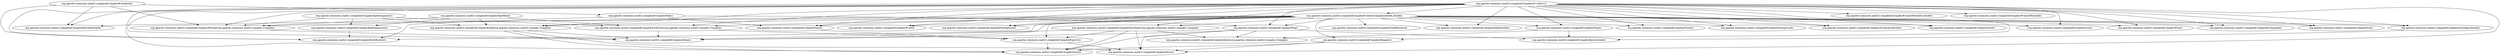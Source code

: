 digraph G {
  "org.apache.commons.math3.complex$Complex#log()" -> "org.apache.commons.math3.complex$Complex#asin()";
  "org.apache.commons.math3.complex$Complex#log()" -> "org.apache.commons.math3.complex$Complex#pow(double)";
  "org.apache.commons.math3.complex$Complex#log()" -> "org.apache.commons.math3.complex$Complex#pow(org.apache.commons.math3.complex.Complex)";
  "org.apache.commons.math3.complex$Complex#log()" -> "org.apache.commons.math3.complex$Complex#atan()";
  "org.apache.commons.math3.complex$Complex#log()" -> "org.apache.commons.math3.complex$Complex#acos()";
  "org.apache.commons.math3.complex$Complex#divide(org.apache.commons.math3.complex.Complex)" -> "org.apache.commons.math3.complex$Complex#atan()";
  "org.apache.commons.math3.complex$Complex#<clinit>()" -> "org.apache.commons.math3.complex$Complex#log()";
  "org.apache.commons.math3.complex$Complex#<clinit>()" -> "org.apache.commons.math3.complex$Complex#cosh()";
  "org.apache.commons.math3.complex$Complex#<clinit>()" -> "org.apache.commons.math3.complex$Complex#multiply(int)";
  "org.apache.commons.math3.complex$Complex#<clinit>()" -> "org.apache.commons.math3.complex$Complex#asin()";
  "org.apache.commons.math3.complex$Complex#<clinit>()" -> "org.apache.commons.math3.complex$Complex#exp()";
  "org.apache.commons.math3.complex$Complex#<clinit>()" -> "org.apache.commons.math3.complex$Complex#subtract(org.apache.commons.math3.complex.Complex)";
  "org.apache.commons.math3.complex$Complex#<clinit>()" -> "org.apache.commons.math3.complex$Complex#divide(org.apache.commons.math3.complex.Complex)";
  "org.apache.commons.math3.complex$Complex#<clinit>()" -> "org.apache.commons.math3.complex$Complex#negate()";
  "org.apache.commons.math3.complex$Complex#<clinit>()" -> "org.apache.commons.math3.complex$Complex#add(double)";
  "org.apache.commons.math3.complex$Complex#<clinit>()" -> "org.apache.commons.math3.complex$Complex#tanh()";
  "org.apache.commons.math3.complex$Complex#<clinit>()" -> "org.apache.commons.math3.complex$Complex#reciprocal()";
  "org.apache.commons.math3.complex$Complex#<clinit>()" -> "org.apache.commons.math3.complex$Complex#divide(double)";
  "org.apache.commons.math3.complex$Complex#<clinit>()" -> "org.apache.commons.math3.complex$Complex#subtract(double)";
  "org.apache.commons.math3.complex$Complex#<clinit>()" -> "org.apache.commons.math3.complex$Complex#sinh()";
  "org.apache.commons.math3.complex$Complex#<clinit>()" -> "org.apache.commons.math3.complex$Complex#cos()";
  "org.apache.commons.math3.complex$Complex#<clinit>()" -> "org.apache.commons.math3.complex$Complex#multiply(org.apache.commons.math3.complex.Complex)";
  "org.apache.commons.math3.complex$Complex#<clinit>()" -> "org.apache.commons.math3.complex$Complex#tan()";
  "org.apache.commons.math3.complex$Complex#<clinit>()" -> "org.apache.commons.math3.complex$Complex#multiply(double)";
  "org.apache.commons.math3.complex$Complex#<clinit>()" -> "org.apache.commons.math3.complex$Complex#sqrt()";
  "org.apache.commons.math3.complex$Complex#<clinit>()" -> "org.apache.commons.math3.complex$Complex#add(org.apache.commons.math3.complex.Complex)";
  "org.apache.commons.math3.complex$Complex#<clinit>()" -> "org.apache.commons.math3.complex$Complex#valueOf(double,double)";
  "org.apache.commons.math3.complex$Complex#<clinit>()" -> "org.apache.commons.math3.complex$Complex#atan()";
  "org.apache.commons.math3.complex$Complex#<clinit>()" -> "org.apache.commons.math3.complex$Complex#acos()";
  "org.apache.commons.math3.complex$Complex#<clinit>()" -> "org.apache.commons.math3.complex$Complex#valueOf(double)";
  "org.apache.commons.math3.complex$Complex#<clinit>()" -> "org.apache.commons.math3.complex$Complex#nthRoot(int)";
  "org.apache.commons.math3.complex$Complex#<clinit>()" -> "org.apache.commons.math3.complex$Complex#createComplex(double,double)";
  "org.apache.commons.math3.complex$Complex#<clinit>()" -> "org.apache.commons.math3.complex$Complex#conjugate()";
  "org.apache.commons.math3.complex$Complex#<clinit>()" -> "org.apache.commons.math3.complex$Complex#sin()";
  "org.apache.commons.math3.complex$Complex#add(org.apache.commons.math3.complex.Complex)" -> "org.apache.commons.math3.complex$Complex#atan()";
  "org.apache.commons.math3.complex$Complex#add(org.apache.commons.math3.complex.Complex)" -> "org.apache.commons.math3.complex$Complex#asin()";
  "org.apache.commons.math3.complex$Complex#add(org.apache.commons.math3.complex.Complex)" -> "org.apache.commons.math3.complex$Complex#acos()";
  "org.apache.commons.math3.complex$Complex#sqrt1z()" -> "org.apache.commons.math3.complex$Complex#acos()";
  "org.apache.commons.math3.complex$Complex#sqrt1z()" -> "org.apache.commons.math3.complex$Complex#asin()";
  "org.apache.commons.math3.complex$Complex#createComplex(double,double)" -> "org.apache.commons.math3.complex$Complex#sinh()";
  "org.apache.commons.math3.complex$Complex#createComplex(double,double)" -> "org.apache.commons.math3.complex$Complex#add(org.apache.commons.math3.complex.Complex)";
  "org.apache.commons.math3.complex$Complex#createComplex(double,double)" -> "org.apache.commons.math3.complex$Complex#cos()";
  "org.apache.commons.math3.complex$Complex#createComplex(double,double)" -> "org.apache.commons.math3.complex$Complex#subtract(org.apache.commons.math3.complex.Complex)";
  "org.apache.commons.math3.complex$Complex#createComplex(double,double)" -> "org.apache.commons.math3.complex$Complex#nthRoot(int)";
  "org.apache.commons.math3.complex$Complex#createComplex(double,double)" -> "org.apache.commons.math3.complex$Complex#conjugate()";
  "org.apache.commons.math3.complex$Complex#createComplex(double,double)" -> "org.apache.commons.math3.complex$Complex#exp()";
  "org.apache.commons.math3.complex$Complex#createComplex(double,double)" -> "org.apache.commons.math3.complex$Complex#multiply(double)";
  "org.apache.commons.math3.complex$Complex#createComplex(double,double)" -> "org.apache.commons.math3.complex$Complex#log()";
  "org.apache.commons.math3.complex$Complex#createComplex(double,double)" -> "org.apache.commons.math3.complex$Complex#cosh()";
  "org.apache.commons.math3.complex$Complex#createComplex(double,double)" -> "org.apache.commons.math3.complex$Complex#sin()";
  "org.apache.commons.math3.complex$Complex#createComplex(double,double)" -> "org.apache.commons.math3.complex$Complex#multiply(int)";
  "org.apache.commons.math3.complex$Complex#createComplex(double,double)" -> "org.apache.commons.math3.complex$Complex#readResolve()";
  "org.apache.commons.math3.complex$Complex#createComplex(double,double)" -> "org.apache.commons.math3.complex$Complex#sqrt()";
  "org.apache.commons.math3.complex$Complex#createComplex(double,double)" -> "org.apache.commons.math3.complex$Complex#tan()";
  "org.apache.commons.math3.complex$Complex#createComplex(double,double)" -> "org.apache.commons.math3.complex$Complex#divide(org.apache.commons.math3.complex.Complex)";
  "org.apache.commons.math3.complex$Complex#createComplex(double,double)" -> "org.apache.commons.math3.complex$Complex#reciprocal()";
  "org.apache.commons.math3.complex$Complex#createComplex(double,double)" -> "org.apache.commons.math3.complex$Complex#multiply(org.apache.commons.math3.complex.Complex)";
  "org.apache.commons.math3.complex$Complex#createComplex(double,double)" -> "org.apache.commons.math3.complex$Complex#subtract(double)";
  "org.apache.commons.math3.complex$Complex#createComplex(double,double)" -> "org.apache.commons.math3.complex$Complex#divide(double)";
  "org.apache.commons.math3.complex$Complex#createComplex(double,double)" -> "org.apache.commons.math3.complex$Complex#tanh()";
  "org.apache.commons.math3.complex$Complex#createComplex(double,double)" -> "org.apache.commons.math3.complex$Complex#atan()";
  "org.apache.commons.math3.complex$Complex#createComplex(double,double)" -> "org.apache.commons.math3.complex$Complex#add(double)";
  "org.apache.commons.math3.complex$Complex#createComplex(double,double)" -> "org.apache.commons.math3.complex$Complex#sqrt1z()";
  "org.apache.commons.math3.complex$Complex#createComplex(double,double)" -> "org.apache.commons.math3.complex$Complex#negate()";
  "org.apache.commons.math3.complex$Complex#getImaginary()" -> "org.apache.commons.math3.complex$Complex#getArgument()";
  "org.apache.commons.math3.complex$Complex#getImaginary()" -> "org.apache.commons.math3.complex$Complex#add(org.apache.commons.math3.complex.Complex)";
  "org.apache.commons.math3.complex$Complex#getImaginary()" -> "org.apache.commons.math3.complex$Complex#subtract(org.apache.commons.math3.complex.Complex)";
  "org.apache.commons.math3.complex$Complex#getImaginary()" -> "org.apache.commons.math3.complex$Complex#divide(org.apache.commons.math3.complex.Complex)";
  "org.apache.commons.math3.complex$Complex#getArgument()" -> "org.apache.commons.math3.complex$Complex#nthRoot(int)";
  "org.apache.commons.math3.complex$Complex#exp()" -> "org.apache.commons.math3.complex$Complex#pow(org.apache.commons.math3.complex.Complex)";
  "org.apache.commons.math3.complex$Complex#exp()" -> "org.apache.commons.math3.complex$Complex#pow(double)";
  "org.apache.commons.math3.complex$Complex#subtract(org.apache.commons.math3.complex.Complex)" -> "org.apache.commons.math3.complex$Complex#atan()";
  "org.apache.commons.math3.complex$Complex#subtract(org.apache.commons.math3.complex.Complex)" -> "org.apache.commons.math3.complex$Complex#sqrt1z()";
  "org.apache.commons.math3.complex$Complex#isInfinite()" -> "org.apache.commons.math3.complex$Complex#nthRoot(int)";
  "org.apache.commons.math3.complex$Complex#isInfinite()" -> "org.apache.commons.math3.complex$Complex#abs()";
  "org.apache.commons.math3.complex$Complex#isInfinite()" -> "org.apache.commons.math3.complex$Complex#divide(org.apache.commons.math3.complex.Complex)";
  "org.apache.commons.math3.complex$Complex#isInfinite()" -> "org.apache.commons.math3.complex$Complex#divide(double)";
  "org.apache.commons.math3.complex$Complex#multiply(org.apache.commons.math3.complex.Complex)" -> "org.apache.commons.math3.complex$Complex#acos()";
  "org.apache.commons.math3.complex$Complex#multiply(org.apache.commons.math3.complex.Complex)" -> "org.apache.commons.math3.complex$Complex#sqrt1z()";
  "org.apache.commons.math3.complex$Complex#multiply(org.apache.commons.math3.complex.Complex)" -> "org.apache.commons.math3.complex$Complex#asin()";
  "org.apache.commons.math3.complex$Complex#multiply(org.apache.commons.math3.complex.Complex)" -> "org.apache.commons.math3.complex$Complex#atan()";
  "org.apache.commons.math3.complex$Complex#multiply(org.apache.commons.math3.complex.Complex)" -> "org.apache.commons.math3.complex$Complex#pow(org.apache.commons.math3.complex.Complex)";
  "org.apache.commons.math3.complex$Complex#negate()" -> "org.apache.commons.math3.complex$Complex#acos()";
  "org.apache.commons.math3.complex$Complex#negate()" -> "org.apache.commons.math3.complex$Complex#asin()";
  "org.apache.commons.math3.complex$Complex#multiply(double)" -> "org.apache.commons.math3.complex$Complex#pow(double)";
  "org.apache.commons.math3.complex$Complex#abs()" -> "org.apache.commons.math3.complex$Complex#nthRoot(int)";
  "org.apache.commons.math3.complex$Complex#abs()" -> "org.apache.commons.math3.complex$Complex#log()";
  "org.apache.commons.math3.complex$Complex#abs()" -> "org.apache.commons.math3.complex$Complex#sqrt()";
  "org.apache.commons.math3.complex$Complex#getReal()" -> "org.apache.commons.math3.complex$Complex#subtract(org.apache.commons.math3.complex.Complex)";
  "org.apache.commons.math3.complex$Complex#getReal()" -> "org.apache.commons.math3.complex$Complex#divide(org.apache.commons.math3.complex.Complex)";
  "org.apache.commons.math3.complex$Complex#getReal()" -> "org.apache.commons.math3.complex$Complex#add(org.apache.commons.math3.complex.Complex)";
  "org.apache.commons.math3.complex$Complex#getReal()" -> "org.apache.commons.math3.complex$Complex#getArgument()";
  "org.apache.commons.math3.complex$Complex#sqrt()" -> "org.apache.commons.math3.complex$Complex#sqrt1z()";
}
